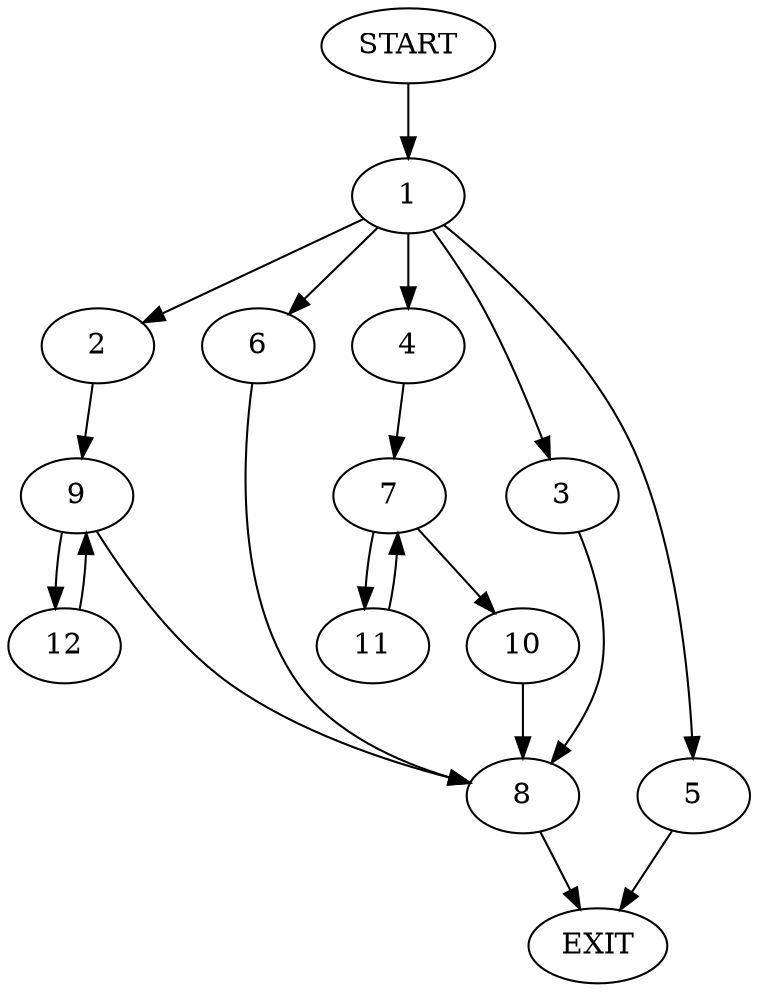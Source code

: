 digraph {
0 [label="START"]
13 [label="EXIT"]
0 -> 1
1 -> 2
1 -> 3
1 -> 4
1 -> 5
1 -> 6
5 -> 13
4 -> 7
3 -> 8
2 -> 9
6 -> 8
7 -> 10
7 -> 11
11 -> 7
10 -> 8
8 -> 13
9 -> 8
9 -> 12
12 -> 9
}
